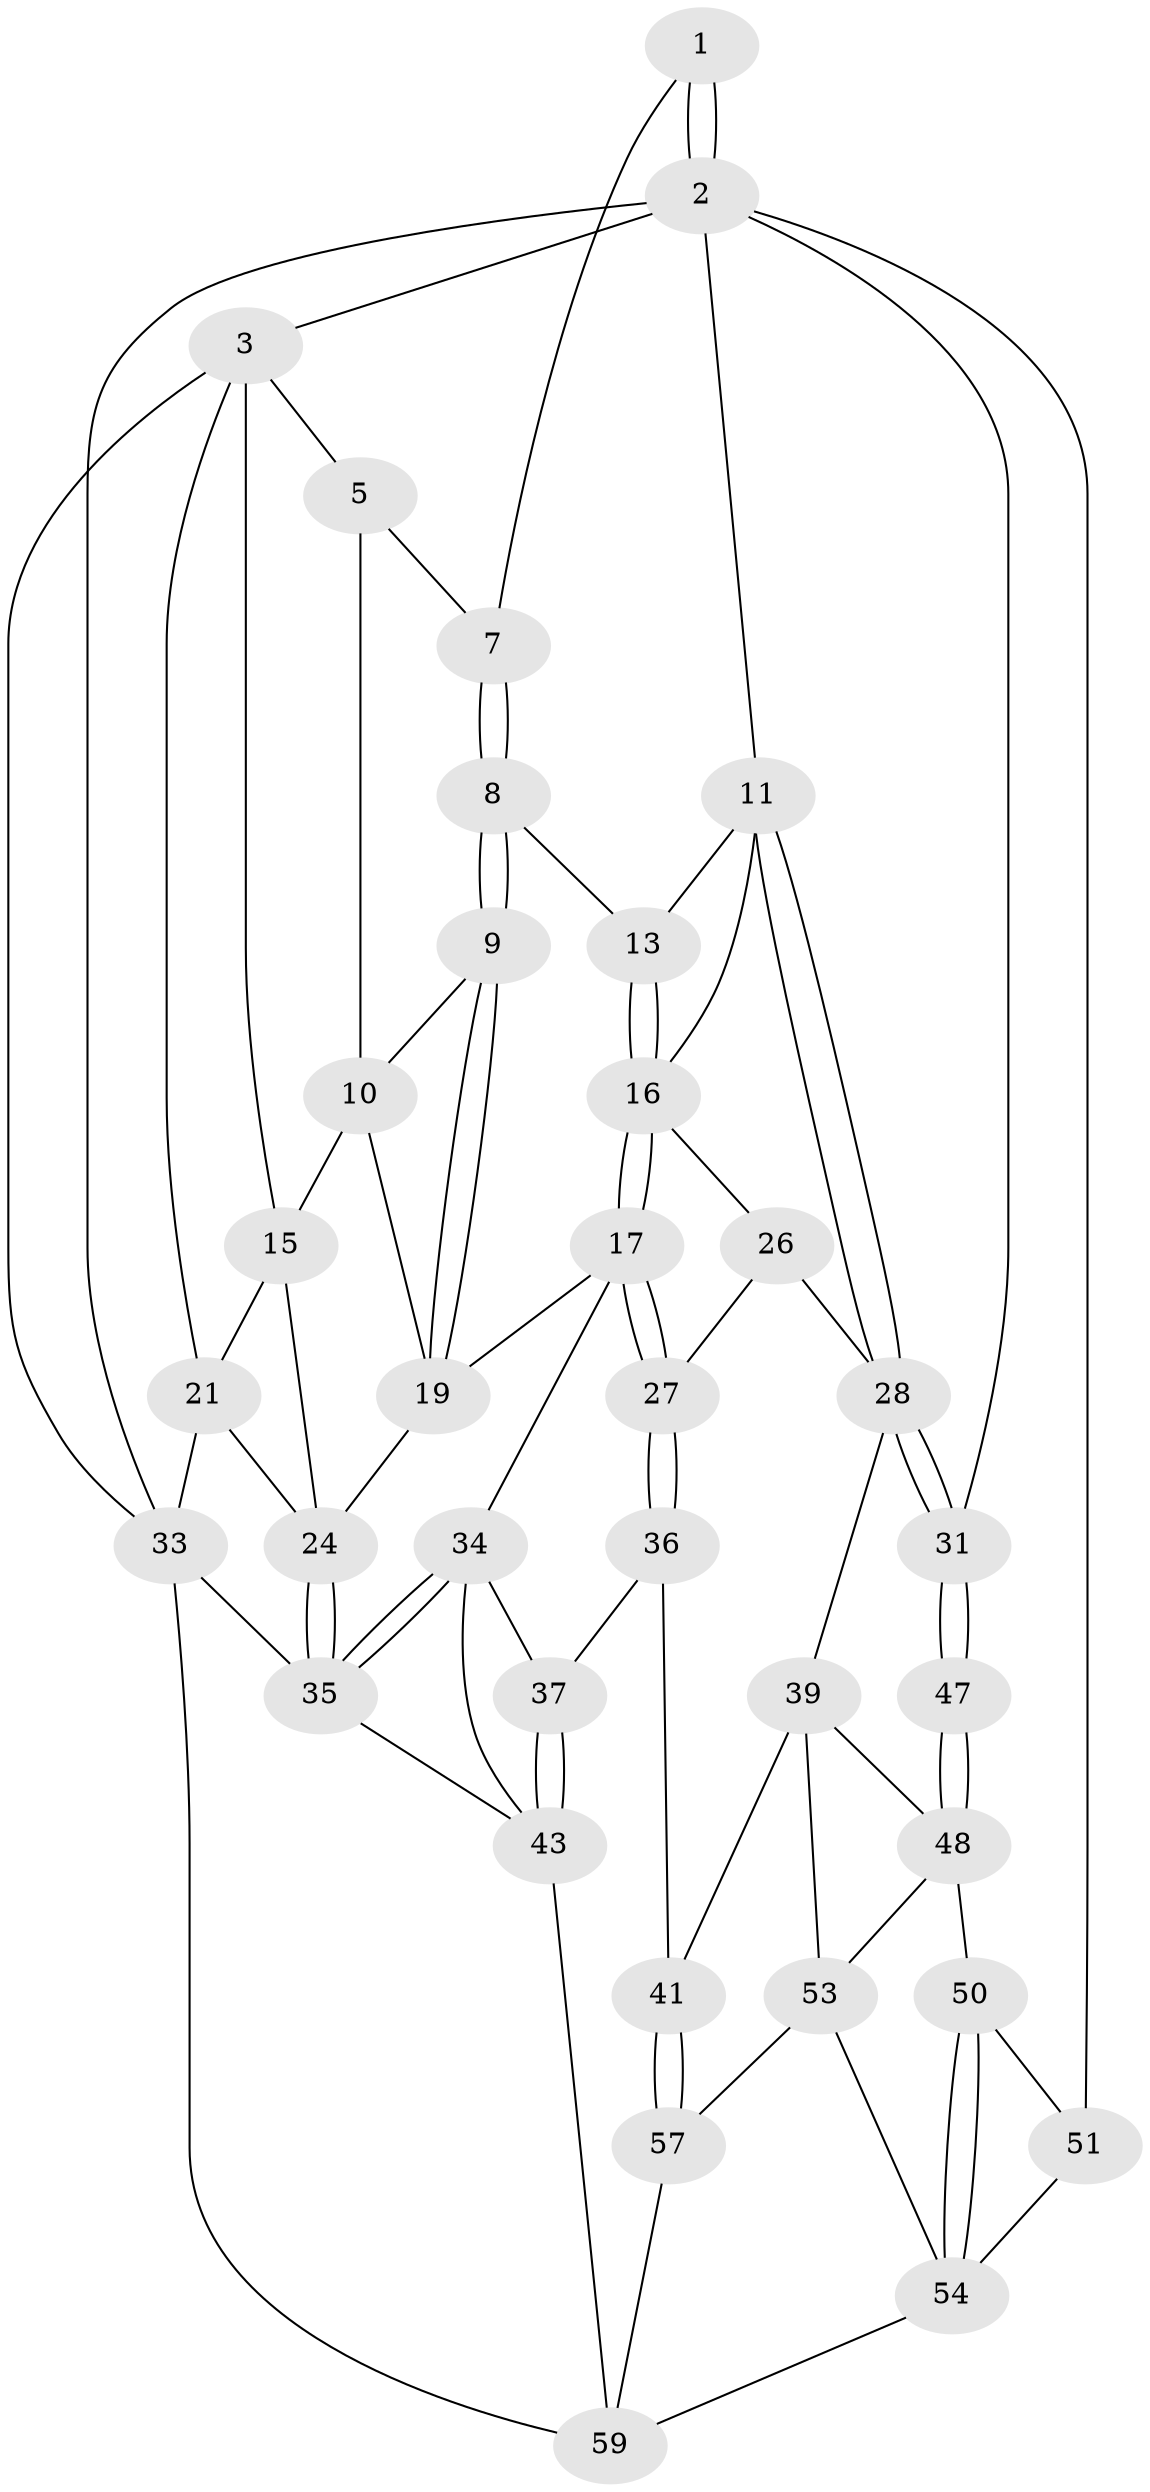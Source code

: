 // Generated by graph-tools (version 1.1) at 2025/24/03/03/25 07:24:37]
// undirected, 36 vertices, 82 edges
graph export_dot {
graph [start="1"]
  node [color=gray90,style=filled];
  1 [pos="+0.7497279830714314+0"];
  2 [pos="+1+0",super="+30"];
  3 [pos="+0+0",super="+4"];
  5 [pos="+0.0669599512661433+0",super="+6"];
  7 [pos="+0.5750330787654823+0.12959674529342605"];
  8 [pos="+0.5811544287750882+0.14395416051699145"];
  9 [pos="+0.41066669008864326+0.23048873111768473"];
  10 [pos="+0.23059163058011564+0",super="+14"];
  11 [pos="+1+0",super="+12"];
  13 [pos="+0.6291847022996525+0.16896046561393344"];
  15 [pos="+0.1972948287154453+0.2804905843201351",super="+20"];
  16 [pos="+0.5980997927662088+0.30792993447234485",super="+23"];
  17 [pos="+0.5329111590795752+0.4238024882509321",super="+18"];
  19 [pos="+0.4028894716639129+0.3826075895583962",super="+22"];
  21 [pos="+0+0",super="+32"];
  24 [pos="+0.1114481985792321+0.5094759034859868",super="+25"];
  26 [pos="+0.7487817221821471+0.47792908891135"];
  27 [pos="+0.5371027404384169+0.4272777277601762"];
  28 [pos="+1+0.2321412985093093",super="+29"];
  31 [pos="+1+0.6006586516261281"];
  33 [pos="+0+1",super="+46"];
  34 [pos="+0.37703956703961095+0.5598781742874748",super="+38"];
  35 [pos="+0.25360361237607765+0.6189246000360898",super="+45"];
  36 [pos="+0.5569793723436944+0.6842474438293588"];
  37 [pos="+0.5515170666443358+0.6847493085128915"];
  39 [pos="+0.7973565879856902+0.5631535232076634",super="+40"];
  41 [pos="+0.6874074790802299+0.6789249601756199",super="+42"];
  43 [pos="+0.39327736838562877+0.7612702611885114",super="+44"];
  47 [pos="+1+0.6193380650228371"];
  48 [pos="+0.8727812493285213+0.6133565414861426",super="+49"];
  50 [pos="+0.9197929322469977+0.742109382670368"];
  51 [pos="+0.9704457024621692+0.7308357676306885",super="+52"];
  53 [pos="+0.8300094432655334+0.80808864502442",super="+56"];
  54 [pos="+1+1",super="+55"];
  57 [pos="+0.8254421439620254+1",super="+58"];
  59 [pos="+0.49715929453335456+0.9016071353941226",super="+60"];
  1 -- 2;
  1 -- 2;
  1 -- 7;
  2 -- 3;
  2 -- 11;
  2 -- 33;
  2 -- 31;
  2 -- 51;
  3 -- 21;
  3 -- 33;
  3 -- 5;
  3 -- 15;
  5 -- 10;
  5 -- 7;
  7 -- 8;
  7 -- 8;
  8 -- 9;
  8 -- 9;
  8 -- 13;
  9 -- 10;
  9 -- 19;
  9 -- 19;
  10 -- 15;
  10 -- 19;
  11 -- 28;
  11 -- 28;
  11 -- 16;
  11 -- 13;
  13 -- 16;
  13 -- 16;
  15 -- 24;
  15 -- 21;
  16 -- 17;
  16 -- 17;
  16 -- 26;
  17 -- 27;
  17 -- 27;
  17 -- 34;
  17 -- 19;
  19 -- 24;
  21 -- 24;
  21 -- 33;
  24 -- 35;
  24 -- 35;
  26 -- 27;
  26 -- 28;
  27 -- 36;
  27 -- 36;
  28 -- 31;
  28 -- 31;
  28 -- 39;
  31 -- 47;
  31 -- 47;
  33 -- 35;
  33 -- 59;
  34 -- 35;
  34 -- 35;
  34 -- 43;
  34 -- 37;
  35 -- 43;
  36 -- 37;
  36 -- 41;
  37 -- 43;
  37 -- 43;
  39 -- 48;
  39 -- 41;
  39 -- 53;
  41 -- 57 [weight=2];
  41 -- 57;
  43 -- 59;
  47 -- 48;
  47 -- 48;
  48 -- 50;
  48 -- 53;
  50 -- 51;
  50 -- 54;
  50 -- 54;
  51 -- 54;
  53 -- 57;
  53 -- 54;
  54 -- 59;
  57 -- 59;
}
